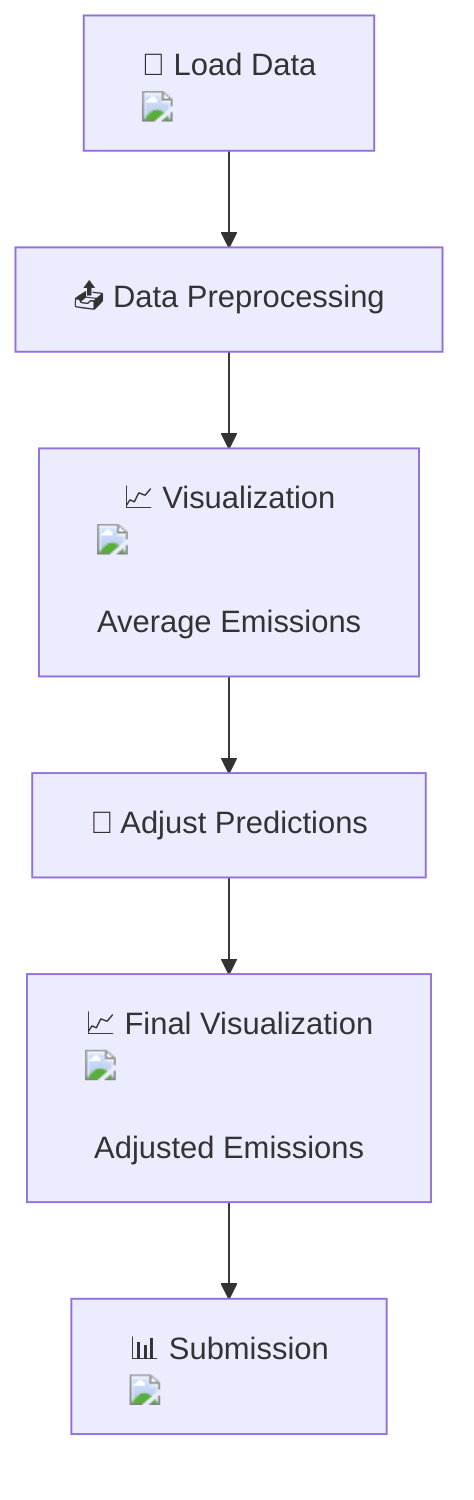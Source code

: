 graph TD;
    A["📂 Load Data <img src='icons/file.svg'/>"] --> B["📤 Data Preprocessing"];
    B --> C["📈 Visualization <img src='dummy_plots/lineplot_template.svg'/> <br/> Average Emissions"];
    C --> D["🔄 Adjust Predictions"];
    D --> E["📈 Final Visualization <img src='dummy_plots/lineplot_template.svg'/> <br/> Adjusted Emissions"];
    E --> F["📊 Submission <img src='icons/table.svg'/>"];